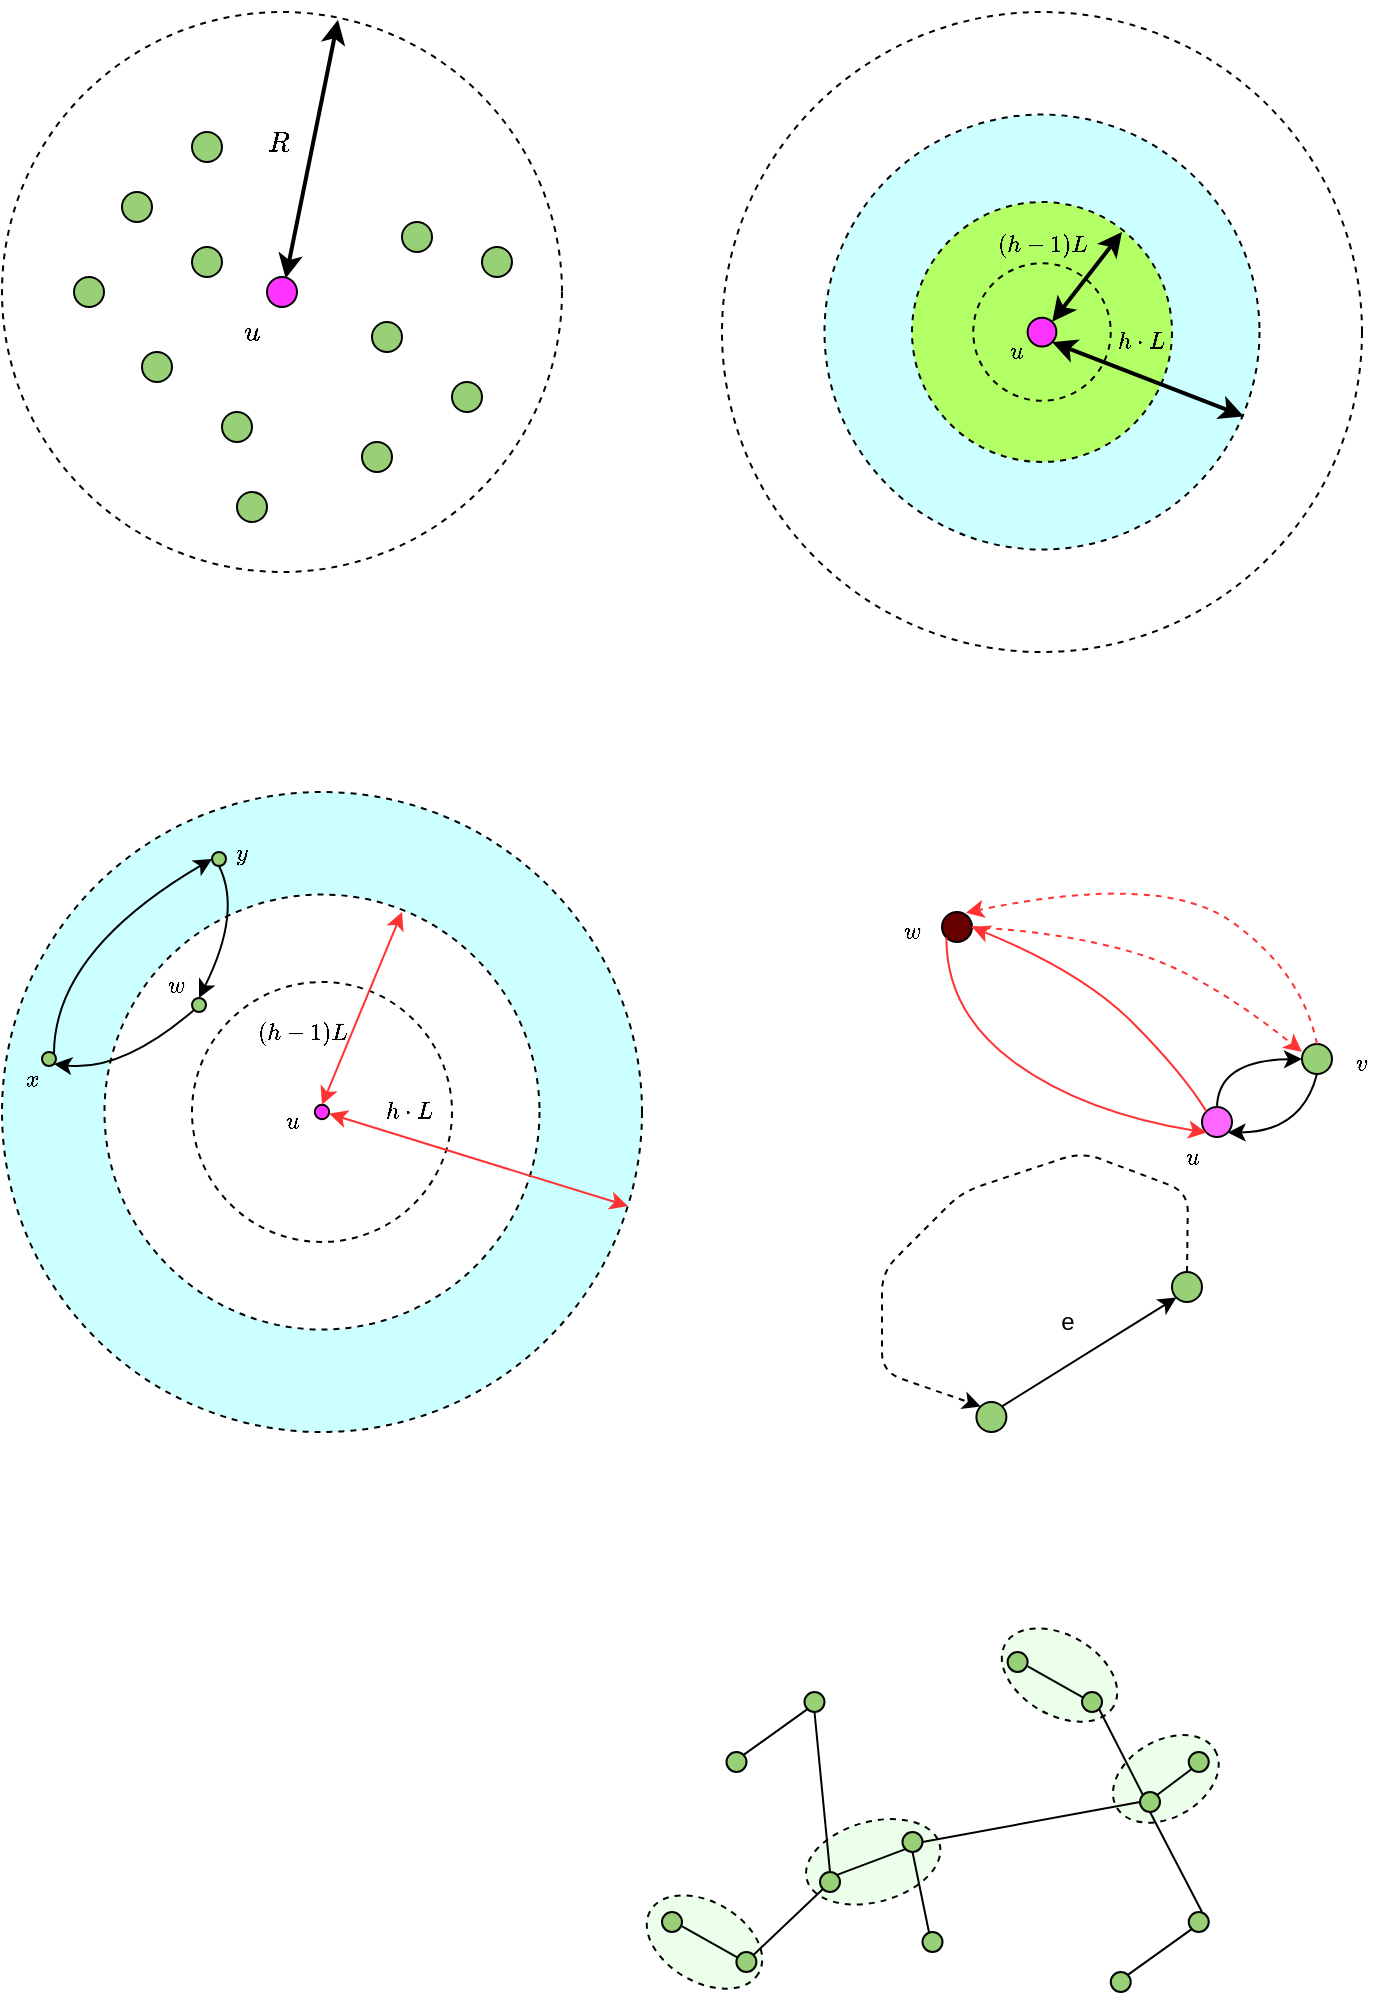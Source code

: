 <mxfile version="13.6.5" type="github" pages="2">
  <diagram id="wRmOVOMXguRolWBp4crf" name="Page-1">
    <mxGraphModel dx="913" dy="542" grid="1" gridSize="10" guides="1" tooltips="1" connect="1" arrows="1" fold="1" page="1" pageScale="1" pageWidth="827" pageHeight="1169" math="1" shadow="0">
      <root>
        <mxCell id="0" />
        <mxCell id="1" parent="0" />
        <mxCell id="Y-P1rO4tC0FBOKuCdWMw-130" value="" style="ellipse;whiteSpace=wrap;html=1;strokeColor=#000000;fontSize=12;dashed=1;rotation=30;fillColor=#EBFFEB;" vertex="1" parent="1">
          <mxGeometry x="340" y="955" width="62.5" height="40" as="geometry" />
        </mxCell>
        <mxCell id="Y-P1rO4tC0FBOKuCdWMw-129" value="" style="ellipse;whiteSpace=wrap;html=1;strokeColor=#000000;fontSize=12;dashed=1;rotation=30;fillColor=#EBFFEB;" vertex="1" parent="1">
          <mxGeometry x="517.51" y="821.51" width="62.5" height="40" as="geometry" />
        </mxCell>
        <mxCell id="Y-P1rO4tC0FBOKuCdWMw-127" value="" style="ellipse;whiteSpace=wrap;html=1;strokeColor=#000000;fontSize=12;dashed=1;rotation=-30;fillColor=#EBFFEB;" vertex="1" parent="1">
          <mxGeometry x="573.48" y="874.21" width="56.88" height="38.46" as="geometry" />
        </mxCell>
        <mxCell id="Y-P1rO4tC0FBOKuCdWMw-126" value="" style="ellipse;whiteSpace=wrap;html=1;strokeColor=#000000;fontSize=12;dashed=1;rotation=-15;fillColor=#EBFFEB;" vertex="1" parent="1">
          <mxGeometry x="421.25" y="914.8" width="68.71" height="40.2" as="geometry" />
        </mxCell>
        <mxCell id="Y-P1rO4tC0FBOKuCdWMw-55" value="" style="ellipse;whiteSpace=wrap;html=1;aspect=fixed;dashed=1;movable=1;resizable=1;rotatable=1;deletable=1;editable=1;connectable=1;fillColor=#CCFFFF;" vertex="1" parent="1">
          <mxGeometry x="20" y="400" width="320" height="320" as="geometry" />
        </mxCell>
        <mxCell id="Y-P1rO4tC0FBOKuCdWMw-1" value="" style="ellipse;whiteSpace=wrap;html=1;aspect=fixed;dashed=1;movable=0;resizable=0;rotatable=0;deletable=0;editable=0;connectable=0;fillColor=none;" vertex="1" parent="1">
          <mxGeometry x="20" y="10" width="280" height="280" as="geometry" />
        </mxCell>
        <mxCell id="Y-P1rO4tC0FBOKuCdWMw-2" value="" style="ellipse;whiteSpace=wrap;html=1;aspect=fixed;fillColor=#FF33FF;movable=0;resizable=0;rotatable=0;deletable=0;editable=0;connectable=0;" vertex="1" parent="1">
          <mxGeometry x="152.5" y="142.5" width="15" height="15" as="geometry" />
        </mxCell>
        <mxCell id="Y-P1rO4tC0FBOKuCdWMw-5" value="" style="ellipse;whiteSpace=wrap;html=1;aspect=fixed;fillColor=#97D077;movable=0;resizable=0;rotatable=0;deletable=0;editable=0;connectable=0;" vertex="1" parent="1">
          <mxGeometry x="115" y="70" width="15" height="15" as="geometry" />
        </mxCell>
        <mxCell id="Y-P1rO4tC0FBOKuCdWMw-6" value="" style="ellipse;whiteSpace=wrap;html=1;aspect=fixed;fillColor=#97D077;movable=0;resizable=0;rotatable=0;deletable=0;editable=0;connectable=0;" vertex="1" parent="1">
          <mxGeometry x="80" y="100" width="15" height="15" as="geometry" />
        </mxCell>
        <mxCell id="Y-P1rO4tC0FBOKuCdWMw-7" value="" style="ellipse;whiteSpace=wrap;html=1;aspect=fixed;fillColor=#97D077;movable=0;resizable=0;rotatable=0;deletable=0;editable=0;connectable=0;" vertex="1" parent="1">
          <mxGeometry x="56" y="142.5" width="15" height="15" as="geometry" />
        </mxCell>
        <mxCell id="Y-P1rO4tC0FBOKuCdWMw-8" value="" style="ellipse;whiteSpace=wrap;html=1;aspect=fixed;fillColor=#97D077;movable=0;resizable=0;rotatable=0;deletable=0;editable=0;connectable=0;" vertex="1" parent="1">
          <mxGeometry x="115" y="127.5" width="15" height="15" as="geometry" />
        </mxCell>
        <mxCell id="Y-P1rO4tC0FBOKuCdWMw-9" value="" style="ellipse;whiteSpace=wrap;html=1;aspect=fixed;fillColor=#97D077;movable=0;resizable=0;rotatable=0;deletable=0;editable=0;connectable=0;" vertex="1" parent="1">
          <mxGeometry x="90" y="180" width="15" height="15" as="geometry" />
        </mxCell>
        <mxCell id="Y-P1rO4tC0FBOKuCdWMw-10" value="" style="ellipse;whiteSpace=wrap;html=1;aspect=fixed;fillColor=#97D077;movable=0;resizable=0;rotatable=0;deletable=0;editable=0;connectable=0;" vertex="1" parent="1">
          <mxGeometry x="130" y="210" width="15" height="15" as="geometry" />
        </mxCell>
        <mxCell id="Y-P1rO4tC0FBOKuCdWMw-11" value="" style="ellipse;whiteSpace=wrap;html=1;aspect=fixed;fillColor=#97D077;movable=0;resizable=0;rotatable=0;deletable=0;editable=0;connectable=0;" vertex="1" parent="1">
          <mxGeometry x="137.5" y="250" width="15" height="15" as="geometry" />
        </mxCell>
        <mxCell id="Y-P1rO4tC0FBOKuCdWMw-12" value="" style="ellipse;whiteSpace=wrap;html=1;aspect=fixed;fillColor=#97D077;movable=0;resizable=0;rotatable=0;deletable=0;editable=0;connectable=0;" vertex="1" parent="1">
          <mxGeometry x="205" y="165" width="15" height="15" as="geometry" />
        </mxCell>
        <mxCell id="Y-P1rO4tC0FBOKuCdWMw-13" value="" style="ellipse;whiteSpace=wrap;html=1;aspect=fixed;fillColor=#97D077;movable=0;resizable=0;rotatable=0;deletable=0;editable=0;connectable=0;" vertex="1" parent="1">
          <mxGeometry x="200" y="225" width="15" height="15" as="geometry" />
        </mxCell>
        <mxCell id="Y-P1rO4tC0FBOKuCdWMw-14" value="" style="ellipse;whiteSpace=wrap;html=1;aspect=fixed;fillColor=#97D077;movable=0;resizable=0;rotatable=0;deletable=0;editable=0;connectable=0;" vertex="1" parent="1">
          <mxGeometry x="220" y="115" width="15" height="15" as="geometry" />
        </mxCell>
        <mxCell id="Y-P1rO4tC0FBOKuCdWMw-15" value="" style="ellipse;whiteSpace=wrap;html=1;aspect=fixed;fillColor=#97D077;movable=0;resizable=0;rotatable=0;deletable=0;editable=0;connectable=0;" vertex="1" parent="1">
          <mxGeometry x="260" y="127.5" width="15" height="15" as="geometry" />
        </mxCell>
        <mxCell id="Y-P1rO4tC0FBOKuCdWMw-16" value="" style="ellipse;whiteSpace=wrap;html=1;aspect=fixed;fillColor=#97D077;movable=0;resizable=0;rotatable=0;deletable=0;editable=0;connectable=0;" vertex="1" parent="1">
          <mxGeometry x="245" y="195" width="15" height="15" as="geometry" />
        </mxCell>
        <mxCell id="Y-P1rO4tC0FBOKuCdWMw-19" value="" style="endArrow=classic;startArrow=classic;html=1;exitX=0.622;exitY=0.048;exitDx=0;exitDy=0;entryX=0.6;entryY=0.014;entryDx=0;entryDy=0;entryPerimeter=0;strokeWidth=2;exitPerimeter=0;movable=0;resizable=0;rotatable=0;deletable=0;editable=0;connectable=0;" edge="1" parent="1" source="Y-P1rO4tC0FBOKuCdWMw-2" target="Y-P1rO4tC0FBOKuCdWMw-1">
          <mxGeometry width="50" height="50" relative="1" as="geometry">
            <mxPoint x="165" y="120" as="sourcePoint" />
            <mxPoint x="215" y="70" as="targetPoint" />
          </mxGeometry>
        </mxCell>
        <mxCell id="Y-P1rO4tC0FBOKuCdWMw-20" value="\(u\)" style="text;html=1;strokeColor=none;fillColor=none;align=center;verticalAlign=middle;whiteSpace=wrap;rounded=0;movable=0;resizable=0;rotatable=0;deletable=0;editable=0;connectable=0;" vertex="1" parent="1">
          <mxGeometry x="125" y="160" width="40" height="20" as="geometry" />
        </mxCell>
        <mxCell id="Y-P1rO4tC0FBOKuCdWMw-25" value="\(R\)" style="text;html=1;strokeColor=none;fillColor=none;align=center;verticalAlign=middle;whiteSpace=wrap;rounded=0;movable=0;resizable=0;rotatable=0;deletable=0;editable=0;connectable=0;" vertex="1" parent="1">
          <mxGeometry x="137.5" y="65" width="40" height="20" as="geometry" />
        </mxCell>
        <mxCell id="Y-P1rO4tC0FBOKuCdWMw-26" value="" style="ellipse;whiteSpace=wrap;html=1;aspect=fixed;fillColor=none;dashed=1;movable=0;resizable=0;rotatable=0;deletable=0;editable=0;connectable=0;" vertex="1" parent="1">
          <mxGeometry x="380" y="10" width="320" height="320" as="geometry" />
        </mxCell>
        <mxCell id="Y-P1rO4tC0FBOKuCdWMw-27" value="" style="ellipse;whiteSpace=wrap;html=1;aspect=fixed;dashed=1;fillColor=#CCFFFF;movable=0;resizable=0;rotatable=0;deletable=0;editable=0;connectable=0;" vertex="1" parent="1">
          <mxGeometry x="431.25" y="61.25" width="217.5" height="217.5" as="geometry" />
        </mxCell>
        <mxCell id="Y-P1rO4tC0FBOKuCdWMw-28" value="" style="ellipse;whiteSpace=wrap;html=1;aspect=fixed;dashed=1;fillColor=#B3FF66;movable=0;resizable=0;rotatable=0;deletable=0;editable=0;connectable=0;" vertex="1" parent="1">
          <mxGeometry x="475" y="105" width="130" height="130" as="geometry" />
        </mxCell>
        <mxCell id="Y-P1rO4tC0FBOKuCdWMw-29" value="" style="ellipse;whiteSpace=wrap;html=1;aspect=fixed;fillColor=none;dashed=1;movable=0;resizable=0;rotatable=0;deletable=0;editable=0;connectable=0;" vertex="1" parent="1">
          <mxGeometry x="505.63" y="135.63" width="68.75" height="68.75" as="geometry" />
        </mxCell>
        <mxCell id="Y-P1rO4tC0FBOKuCdWMw-30" value="" style="ellipse;whiteSpace=wrap;html=1;aspect=fixed;fillColor=#FF33FF;movable=0;resizable=0;rotatable=0;deletable=0;editable=0;connectable=0;" vertex="1" parent="1">
          <mxGeometry x="532.81" y="162.82" width="14.38" height="14.38" as="geometry" />
        </mxCell>
        <mxCell id="Y-P1rO4tC0FBOKuCdWMw-31" value="\(h\cdot L\)" style="text;html=1;strokeColor=none;fillColor=none;align=center;verticalAlign=middle;whiteSpace=wrap;rounded=0;fontSize=10;movable=0;resizable=0;rotatable=0;deletable=0;editable=0;connectable=0;" vertex="1" parent="1">
          <mxGeometry x="574.38" y="170" width="30.62" height="10" as="geometry" />
        </mxCell>
        <mxCell id="Y-P1rO4tC0FBOKuCdWMw-32" value="" style="endArrow=classic;startArrow=classic;html=1;strokeWidth=2;entryX=1;entryY=1;entryDx=0;entryDy=0;exitX=0.964;exitY=0.694;exitDx=0;exitDy=0;exitPerimeter=0;movable=0;resizable=0;rotatable=0;deletable=0;editable=0;connectable=0;" edge="1" parent="1" source="Y-P1rO4tC0FBOKuCdWMw-27" target="Y-P1rO4tC0FBOKuCdWMw-30">
          <mxGeometry width="50" height="50" relative="1" as="geometry">
            <mxPoint x="530" y="280" as="sourcePoint" />
            <mxPoint x="580" y="230" as="targetPoint" />
          </mxGeometry>
        </mxCell>
        <mxCell id="Y-P1rO4tC0FBOKuCdWMw-34" value="\((h-1)L\)" style="text;html=1;strokeColor=none;fillColor=none;align=center;verticalAlign=middle;whiteSpace=wrap;rounded=0;fontSize=10;movable=0;resizable=0;rotatable=0;deletable=0;editable=0;connectable=0;" vertex="1" parent="1">
          <mxGeometry x="520.01" y="115.63" width="40" height="20" as="geometry" />
        </mxCell>
        <mxCell id="Y-P1rO4tC0FBOKuCdWMw-35" value="" style="endArrow=classic;startArrow=classic;html=1;strokeWidth=2;fontSize=10;exitX=1;exitY=0;exitDx=0;exitDy=0;movable=0;resizable=0;rotatable=0;deletable=0;editable=0;connectable=0;" edge="1" parent="1" source="Y-P1rO4tC0FBOKuCdWMw-30">
          <mxGeometry width="50" height="50" relative="1" as="geometry">
            <mxPoint x="547.19" y="165" as="sourcePoint" />
            <mxPoint x="580" y="120" as="targetPoint" />
          </mxGeometry>
        </mxCell>
        <mxCell id="Y-P1rO4tC0FBOKuCdWMw-36" value="\(u\)" style="text;html=1;strokeColor=none;fillColor=none;align=center;verticalAlign=middle;whiteSpace=wrap;rounded=0;fontSize=10;movable=0;resizable=0;rotatable=0;deletable=0;editable=0;connectable=0;" vertex="1" parent="1">
          <mxGeometry x="507.19" y="170" width="40" height="20" as="geometry" />
        </mxCell>
        <mxCell id="Y-P1rO4tC0FBOKuCdWMw-56" value="" style="ellipse;whiteSpace=wrap;html=1;aspect=fixed;dashed=1;movable=1;resizable=1;rotatable=1;deletable=1;editable=1;connectable=1;" vertex="1" parent="1">
          <mxGeometry x="71.25" y="451.25" width="217.5" height="217.5" as="geometry" />
        </mxCell>
        <mxCell id="Y-P1rO4tC0FBOKuCdWMw-57" value="" style="ellipse;whiteSpace=wrap;html=1;aspect=fixed;dashed=1;movable=1;resizable=1;rotatable=1;deletable=1;editable=1;connectable=1;fillColor=none;" vertex="1" parent="1">
          <mxGeometry x="115" y="495" width="130" height="130" as="geometry" />
        </mxCell>
        <mxCell id="Y-P1rO4tC0FBOKuCdWMw-59" value="" style="ellipse;whiteSpace=wrap;html=1;aspect=fixed;fillColor=#FF33FF;movable=1;resizable=1;rotatable=1;deletable=1;editable=1;connectable=1;" vertex="1" parent="1">
          <mxGeometry x="176.4" y="556.4" width="7.2" height="7.2" as="geometry" />
        </mxCell>
        <mxCell id="Y-P1rO4tC0FBOKuCdWMw-60" value="\(h\cdot L\)" style="text;html=1;strokeColor=none;fillColor=none;align=center;verticalAlign=middle;whiteSpace=wrap;rounded=0;fontSize=10;movable=1;resizable=1;rotatable=1;deletable=1;editable=1;connectable=1;" vertex="1" parent="1">
          <mxGeometry x="208" y="555" width="30.62" height="10" as="geometry" />
        </mxCell>
        <mxCell id="Y-P1rO4tC0FBOKuCdWMw-61" value="\((h-1)L\)" style="text;html=1;strokeColor=none;fillColor=none;align=center;verticalAlign=middle;whiteSpace=wrap;rounded=0;fontSize=10;movable=1;resizable=1;rotatable=1;deletable=1;editable=1;connectable=1;" vertex="1" parent="1">
          <mxGeometry x="150" y="510" width="40" height="20" as="geometry" />
        </mxCell>
        <mxCell id="Y-P1rO4tC0FBOKuCdWMw-62" value="\(u\)" style="text;html=1;strokeColor=none;fillColor=none;align=center;verticalAlign=middle;whiteSpace=wrap;rounded=0;fontSize=10;movable=1;resizable=1;rotatable=1;deletable=1;editable=1;connectable=1;" vertex="1" parent="1">
          <mxGeometry x="153.59" y="555" width="22.81" height="20" as="geometry" />
        </mxCell>
        <mxCell id="Y-P1rO4tC0FBOKuCdWMw-64" value="" style="endArrow=classic;startArrow=classic;html=1;strokeWidth=1;fontSize=10;exitX=1.003;exitY=0.618;exitDx=0;exitDy=0;entryX=0.978;entryY=0.647;entryDx=0;entryDy=0;entryPerimeter=0;exitPerimeter=0;strokeColor=#FF3333;" edge="1" parent="1" source="Y-P1rO4tC0FBOKuCdWMw-59" target="Y-P1rO4tC0FBOKuCdWMw-55">
          <mxGeometry width="50" height="50" relative="1" as="geometry">
            <mxPoint x="200" y="640" as="sourcePoint" />
            <mxPoint x="250" y="590" as="targetPoint" />
          </mxGeometry>
        </mxCell>
        <mxCell id="Y-P1rO4tC0FBOKuCdWMw-65" value="" style="endArrow=classic;startArrow=classic;html=1;strokeWidth=1;fontSize=10;exitX=0.5;exitY=0;exitDx=0;exitDy=0;entryX=0.684;entryY=0.04;entryDx=0;entryDy=0;entryPerimeter=0;strokeColor=#FF3333;" edge="1" parent="1" source="Y-P1rO4tC0FBOKuCdWMw-59" target="Y-P1rO4tC0FBOKuCdWMw-56">
          <mxGeometry width="50" height="50" relative="1" as="geometry">
            <mxPoint x="193.622" y="570.85" as="sourcePoint" />
            <mxPoint x="342.96" y="617.04" as="targetPoint" />
          </mxGeometry>
        </mxCell>
        <mxCell id="Y-P1rO4tC0FBOKuCdWMw-66" value="" style="ellipse;whiteSpace=wrap;html=1;aspect=fixed;strokeColor=#000000;fontSize=10;fillColor=#97D077;" vertex="1" parent="1">
          <mxGeometry x="115" y="503" width="7" height="7" as="geometry" />
        </mxCell>
        <mxCell id="Y-P1rO4tC0FBOKuCdWMw-67" value="" style="ellipse;whiteSpace=wrap;html=1;aspect=fixed;strokeColor=#000000;fontSize=10;fillColor=#97D077;" vertex="1" parent="1">
          <mxGeometry x="125" y="430" width="7" height="7" as="geometry" />
        </mxCell>
        <mxCell id="Y-P1rO4tC0FBOKuCdWMw-68" value="" style="ellipse;whiteSpace=wrap;html=1;aspect=fixed;strokeColor=#000000;fontSize=10;fillColor=#97D077;" vertex="1" parent="1">
          <mxGeometry x="40" y="530" width="7" height="7" as="geometry" />
        </mxCell>
        <mxCell id="Y-P1rO4tC0FBOKuCdWMw-69" value="" style="curved=1;endArrow=classic;html=1;strokeWidth=1;fontSize=10;entryX=0.5;entryY=0;entryDx=0;entryDy=0;exitX=0.5;exitY=1;exitDx=0;exitDy=0;" edge="1" parent="1" source="Y-P1rO4tC0FBOKuCdWMw-67" target="Y-P1rO4tC0FBOKuCdWMw-66">
          <mxGeometry width="50" height="50" relative="1" as="geometry">
            <mxPoint x="50" y="410" as="sourcePoint" />
            <mxPoint x="100" y="360" as="targetPoint" />
            <Array as="points">
              <mxPoint x="140" y="460" />
            </Array>
          </mxGeometry>
        </mxCell>
        <mxCell id="Y-P1rO4tC0FBOKuCdWMw-70" value="" style="curved=1;endArrow=classic;html=1;strokeWidth=1;fontSize=10;entryX=1;entryY=1;entryDx=0;entryDy=0;exitX=0;exitY=1;exitDx=0;exitDy=0;" edge="1" parent="1" source="Y-P1rO4tC0FBOKuCdWMw-66" target="Y-P1rO4tC0FBOKuCdWMw-68">
          <mxGeometry width="50" height="50" relative="1" as="geometry">
            <mxPoint x="69" y="487" as="sourcePoint" />
            <mxPoint x="58.5" y="553" as="targetPoint" />
            <Array as="points">
              <mxPoint x="80" y="540" />
            </Array>
          </mxGeometry>
        </mxCell>
        <mxCell id="Y-P1rO4tC0FBOKuCdWMw-72" value="" style="curved=1;endArrow=classic;html=1;strokeWidth=1;fontSize=10;entryX=0;entryY=0.5;entryDx=0;entryDy=0;exitX=1;exitY=0;exitDx=0;exitDy=0;" edge="1" parent="1" source="Y-P1rO4tC0FBOKuCdWMw-68" target="Y-P1rO4tC0FBOKuCdWMw-67">
          <mxGeometry width="50" height="50" relative="1" as="geometry">
            <mxPoint x="126.025" y="518.975" as="sourcePoint" />
            <mxPoint x="55.975" y="545.975" as="targetPoint" />
            <Array as="points">
              <mxPoint x="46" y="480" />
            </Array>
          </mxGeometry>
        </mxCell>
        <mxCell id="Y-P1rO4tC0FBOKuCdWMw-73" value="\(w\)" style="text;html=1;strokeColor=none;fillColor=none;align=center;verticalAlign=middle;whiteSpace=wrap;rounded=0;fontSize=10;" vertex="1" parent="1">
          <mxGeometry x="92" y="490" width="30" height="13" as="geometry" />
        </mxCell>
        <mxCell id="Y-P1rO4tC0FBOKuCdWMw-74" value="\(y\)" style="text;html=1;strokeColor=none;fillColor=none;align=center;verticalAlign=middle;whiteSpace=wrap;rounded=0;fontSize=10;" vertex="1" parent="1">
          <mxGeometry x="125" y="424" width="30" height="13" as="geometry" />
        </mxCell>
        <mxCell id="Y-P1rO4tC0FBOKuCdWMw-75" value="\(x\)" style="text;html=1;strokeColor=none;fillColor=none;align=center;verticalAlign=middle;whiteSpace=wrap;rounded=0;fontSize=10;" vertex="1" parent="1">
          <mxGeometry x="20" y="537" width="30" height="13" as="geometry" />
        </mxCell>
        <mxCell id="Y-P1rO4tC0FBOKuCdWMw-76" value="" style="ellipse;whiteSpace=wrap;html=1;aspect=fixed;strokeColor=#000000;fillColor=#97D077;fontSize=10;" vertex="1" parent="1">
          <mxGeometry x="670" y="526" width="15" height="15" as="geometry" />
        </mxCell>
        <mxCell id="Y-P1rO4tC0FBOKuCdWMw-77" value="" style="ellipse;whiteSpace=wrap;html=1;aspect=fixed;strokeColor=#000000;fontSize=10;fillColor=#FF66FF;" vertex="1" parent="1">
          <mxGeometry x="620" y="557.5" width="15" height="15" as="geometry" />
        </mxCell>
        <mxCell id="Y-P1rO4tC0FBOKuCdWMw-78" value="" style="ellipse;whiteSpace=wrap;html=1;aspect=fixed;strokeColor=#000000;fontSize=10;fillColor=#660000;" vertex="1" parent="1">
          <mxGeometry x="490" y="460" width="15" height="15" as="geometry" />
        </mxCell>
        <mxCell id="Y-P1rO4tC0FBOKuCdWMw-80" value="" style="curved=1;endArrow=classic;html=1;strokeColor=#000000;strokeWidth=1;fontSize=10;entryX=0;entryY=0.5;entryDx=0;entryDy=0;exitX=0.5;exitY=0;exitDx=0;exitDy=0;" edge="1" parent="1" source="Y-P1rO4tC0FBOKuCdWMw-77" target="Y-P1rO4tC0FBOKuCdWMw-76">
          <mxGeometry width="50" height="50" relative="1" as="geometry">
            <mxPoint x="610" y="550" as="sourcePoint" />
            <mxPoint x="660" y="500" as="targetPoint" />
            <Array as="points">
              <mxPoint x="628" y="534" />
            </Array>
          </mxGeometry>
        </mxCell>
        <mxCell id="Y-P1rO4tC0FBOKuCdWMw-81" value="" style="curved=1;endArrow=classic;html=1;strokeColor=#000000;strokeWidth=1;fontSize=10;exitX=0.5;exitY=1;exitDx=0;exitDy=0;entryX=1;entryY=1;entryDx=0;entryDy=0;" edge="1" parent="1" source="Y-P1rO4tC0FBOKuCdWMw-76" target="Y-P1rO4tC0FBOKuCdWMw-77">
          <mxGeometry width="50" height="50" relative="1" as="geometry">
            <mxPoint x="680" y="560" as="sourcePoint" />
            <mxPoint x="580" y="600" as="targetPoint" />
            <Array as="points">
              <mxPoint x="670" y="570" />
            </Array>
          </mxGeometry>
        </mxCell>
        <mxCell id="Y-P1rO4tC0FBOKuCdWMw-82" value="" style="curved=1;endArrow=classic;html=1;strokeWidth=1;fontSize=10;exitX=0;exitY=0;exitDx=0;exitDy=0;entryX=1;entryY=0.5;entryDx=0;entryDy=0;strokeColor=#FF3333;" edge="1" parent="1" source="Y-P1rO4tC0FBOKuCdWMw-77" target="Y-P1rO4tC0FBOKuCdWMw-78">
          <mxGeometry width="50" height="50" relative="1" as="geometry">
            <mxPoint x="580" y="530" as="sourcePoint" />
            <mxPoint x="630" y="480" as="targetPoint" />
            <Array as="points">
              <mxPoint x="610" y="540" />
              <mxPoint x="560" y="490" />
            </Array>
          </mxGeometry>
        </mxCell>
        <mxCell id="Y-P1rO4tC0FBOKuCdWMw-83" value="" style="curved=1;endArrow=classic;html=1;strokeWidth=1;fontSize=10;exitX=0;exitY=1;exitDx=0;exitDy=0;entryX=0;entryY=1;entryDx=0;entryDy=0;strokeColor=#FF3333;" edge="1" parent="1" source="Y-P1rO4tC0FBOKuCdWMw-78" target="Y-P1rO4tC0FBOKuCdWMw-77">
          <mxGeometry width="50" height="50" relative="1" as="geometry">
            <mxPoint x="490" y="570" as="sourcePoint" />
            <mxPoint x="540" y="520" as="targetPoint" />
            <Array as="points">
              <mxPoint x="492" y="510" />
              <mxPoint x="560" y="560" />
            </Array>
          </mxGeometry>
        </mxCell>
        <mxCell id="Y-P1rO4tC0FBOKuCdWMw-84" value="" style="curved=1;endArrow=classic;html=1;strokeWidth=1;fontSize=10;exitX=1;exitY=0.5;exitDx=0;exitDy=0;entryX=0;entryY=0.267;entryDx=0;entryDy=0;strokeColor=#FF3333;entryPerimeter=0;dashed=1;" edge="1" parent="1" source="Y-P1rO4tC0FBOKuCdWMw-78" target="Y-P1rO4tC0FBOKuCdWMw-76">
          <mxGeometry width="50" height="50" relative="1" as="geometry">
            <mxPoint x="502.197" y="482.803" as="sourcePoint" />
            <mxPoint x="632.197" y="580.303" as="targetPoint" />
            <Array as="points">
              <mxPoint x="550" y="470" />
              <mxPoint x="620" y="490" />
            </Array>
          </mxGeometry>
        </mxCell>
        <mxCell id="Y-P1rO4tC0FBOKuCdWMw-85" value="" style="curved=1;endArrow=classic;html=1;strokeWidth=1;fontSize=10;exitX=0.5;exitY=0;exitDx=0;exitDy=0;entryX=0.8;entryY=0.022;entryDx=0;entryDy=0;strokeColor=#FF3333;entryPerimeter=0;dashed=1;" edge="1" parent="1" source="Y-P1rO4tC0FBOKuCdWMw-76" target="Y-P1rO4tC0FBOKuCdWMw-78">
          <mxGeometry width="50" height="50" relative="1" as="geometry">
            <mxPoint x="632.197" y="569.697" as="sourcePoint" />
            <mxPoint x="515" y="477.5" as="targetPoint" />
            <Array as="points">
              <mxPoint x="670" y="490" />
              <mxPoint x="600" y="440" />
            </Array>
          </mxGeometry>
        </mxCell>
        <mxCell id="Y-P1rO4tC0FBOKuCdWMw-86" value="\(w\)" style="text;html=1;strokeColor=none;fillColor=none;align=center;verticalAlign=middle;whiteSpace=wrap;rounded=0;fontSize=10;" vertex="1" parent="1">
          <mxGeometry x="460" y="460" width="30" height="20" as="geometry" />
        </mxCell>
        <mxCell id="Y-P1rO4tC0FBOKuCdWMw-87" value="\(v\)" style="text;html=1;strokeColor=none;fillColor=none;align=center;verticalAlign=middle;whiteSpace=wrap;rounded=0;fontSize=10;" vertex="1" parent="1">
          <mxGeometry x="685" y="526" width="30" height="20" as="geometry" />
        </mxCell>
        <mxCell id="Y-P1rO4tC0FBOKuCdWMw-88" value="\(u\)" style="text;html=1;strokeColor=none;fillColor=none;align=center;verticalAlign=middle;whiteSpace=wrap;rounded=0;fontSize=10;" vertex="1" parent="1">
          <mxGeometry x="600" y="572.5" width="30" height="20" as="geometry" />
        </mxCell>
        <mxCell id="Y-P1rO4tC0FBOKuCdWMw-89" value="" style="ellipse;whiteSpace=wrap;html=1;aspect=fixed;strokeColor=#000000;fillColor=#97D077;fontSize=10;" vertex="1" parent="1">
          <mxGeometry x="507.19" y="705" width="15" height="15" as="geometry" />
        </mxCell>
        <mxCell id="Y-P1rO4tC0FBOKuCdWMw-90" value="" style="ellipse;whiteSpace=wrap;html=1;aspect=fixed;strokeColor=#000000;fillColor=#97D077;fontSize=10;" vertex="1" parent="1">
          <mxGeometry x="605.0" y="640" width="15" height="15" as="geometry" />
        </mxCell>
        <mxCell id="Y-P1rO4tC0FBOKuCdWMw-91" value="" style="endArrow=classic;html=1;strokeWidth=1;fontSize=10;exitX=1;exitY=0;exitDx=0;exitDy=0;entryX=0;entryY=1;entryDx=0;entryDy=0;" edge="1" parent="1" source="Y-P1rO4tC0FBOKuCdWMw-89" target="Y-P1rO4tC0FBOKuCdWMw-90">
          <mxGeometry width="50" height="50" relative="1" as="geometry">
            <mxPoint x="360" y="490" as="sourcePoint" />
            <mxPoint x="410" y="440" as="targetPoint" />
          </mxGeometry>
        </mxCell>
        <mxCell id="Y-P1rO4tC0FBOKuCdWMw-92" value="" style="endArrow=classic;html=1;strokeColor=#000000;strokeWidth=1;fontSize=10;exitX=0.5;exitY=0;exitDx=0;exitDy=0;entryX=0;entryY=0;entryDx=0;entryDy=0;dashed=1;" edge="1" parent="1" source="Y-P1rO4tC0FBOKuCdWMw-90" target="Y-P1rO4tC0FBOKuCdWMw-89">
          <mxGeometry width="50" height="50" relative="1" as="geometry">
            <mxPoint x="590" y="610" as="sourcePoint" />
            <mxPoint x="460" y="690" as="targetPoint" />
            <Array as="points">
              <mxPoint x="613" y="600" />
              <mxPoint x="560" y="580" />
              <mxPoint x="500" y="600" />
              <mxPoint x="460" y="640" />
              <mxPoint x="460" y="690" />
            </Array>
          </mxGeometry>
        </mxCell>
        <mxCell id="Y-P1rO4tC0FBOKuCdWMw-93" value="e" style="text;html=1;strokeColor=none;fillColor=none;align=center;verticalAlign=middle;whiteSpace=wrap;rounded=0;fontSize=12;" vertex="1" parent="1">
          <mxGeometry x="532.81" y="655" width="40" height="20" as="geometry" />
        </mxCell>
        <mxCell id="Y-P1rO4tC0FBOKuCdWMw-94" value="" style="ellipse;whiteSpace=wrap;html=1;aspect=fixed;strokeColor=#000000;fillColor=#97D077;fontSize=10;" vertex="1" parent="1">
          <mxGeometry x="429" y="940" width="10" height="10" as="geometry" />
        </mxCell>
        <mxCell id="Y-P1rO4tC0FBOKuCdWMw-95" value="" style="ellipse;whiteSpace=wrap;html=1;aspect=fixed;strokeColor=#000000;fillColor=#97D077;fontSize=10;" vertex="1" parent="1">
          <mxGeometry x="470.25" y="920" width="10" height="10" as="geometry" />
        </mxCell>
        <mxCell id="Y-P1rO4tC0FBOKuCdWMw-96" value="" style="endArrow=none;html=1;strokeWidth=1;fontSize=10;exitX=1;exitY=0;exitDx=0;exitDy=0;entryX=0;entryY=1;entryDx=0;entryDy=0;rounded=1;endFill=0;" edge="1" source="Y-P1rO4tC0FBOKuCdWMw-94" target="Y-P1rO4tC0FBOKuCdWMw-95" parent="1">
          <mxGeometry width="50" height="50" relative="1" as="geometry">
            <mxPoint x="308.06" y="770" as="sourcePoint" />
            <mxPoint x="358.06" y="720" as="targetPoint" />
          </mxGeometry>
        </mxCell>
        <mxCell id="Y-P1rO4tC0FBOKuCdWMw-102" value="" style="ellipse;whiteSpace=wrap;html=1;aspect=fixed;strokeColor=#000000;fillColor=#97D077;fontSize=10;" vertex="1" parent="1">
          <mxGeometry x="574.38" y="990" width="10" height="10" as="geometry" />
        </mxCell>
        <mxCell id="Y-P1rO4tC0FBOKuCdWMw-103" value="" style="ellipse;whiteSpace=wrap;html=1;aspect=fixed;strokeColor=#000000;fillColor=#97D077;fontSize=10;" vertex="1" parent="1">
          <mxGeometry x="613.38" y="960" width="10" height="10" as="geometry" />
        </mxCell>
        <mxCell id="Y-P1rO4tC0FBOKuCdWMw-104" value="" style="endArrow=none;html=1;strokeWidth=1;fontSize=10;exitX=1;exitY=0;exitDx=0;exitDy=0;entryX=0;entryY=1;entryDx=0;entryDy=0;rounded=1;endFill=0;" edge="1" source="Y-P1rO4tC0FBOKuCdWMw-102" target="Y-P1rO4tC0FBOKuCdWMw-103" parent="1">
          <mxGeometry width="50" height="50" relative="1" as="geometry">
            <mxPoint x="451.19" y="810" as="sourcePoint" />
            <mxPoint x="501.19" y="760" as="targetPoint" />
          </mxGeometry>
        </mxCell>
        <mxCell id="Y-P1rO4tC0FBOKuCdWMw-105" value="" style="ellipse;whiteSpace=wrap;html=1;aspect=fixed;strokeColor=#000000;fillColor=#97D077;fontSize=10;" vertex="1" parent="1">
          <mxGeometry x="589" y="900" width="10" height="10" as="geometry" />
        </mxCell>
        <mxCell id="Y-P1rO4tC0FBOKuCdWMw-106" value="" style="ellipse;whiteSpace=wrap;html=1;aspect=fixed;strokeColor=#000000;fillColor=#97D077;fontSize=10;" vertex="1" parent="1">
          <mxGeometry x="613.38" y="880" width="10" height="10" as="geometry" />
        </mxCell>
        <mxCell id="Y-P1rO4tC0FBOKuCdWMw-107" value="" style="endArrow=none;html=1;strokeWidth=1;fontSize=10;exitX=1;exitY=0;exitDx=0;exitDy=0;entryX=0;entryY=1;entryDx=0;entryDy=0;rounded=1;endFill=0;" edge="1" source="Y-P1rO4tC0FBOKuCdWMw-105" target="Y-P1rO4tC0FBOKuCdWMw-106" parent="1">
          <mxGeometry width="50" height="50" relative="1" as="geometry">
            <mxPoint x="465.81" y="720" as="sourcePoint" />
            <mxPoint x="515.81" y="670" as="targetPoint" />
          </mxGeometry>
        </mxCell>
        <mxCell id="Y-P1rO4tC0FBOKuCdWMw-109" value="" style="endArrow=none;html=1;strokeColor=#000000;strokeWidth=1;fontSize=12;entryX=0.5;entryY=1;entryDx=0;entryDy=0;" edge="1" parent="1" target="Y-P1rO4tC0FBOKuCdWMw-105">
          <mxGeometry width="50" height="50" relative="1" as="geometry">
            <mxPoint x="620" y="960" as="sourcePoint" />
            <mxPoint x="670" y="910" as="targetPoint" />
          </mxGeometry>
        </mxCell>
        <mxCell id="Y-P1rO4tC0FBOKuCdWMw-110" value="" style="endArrow=none;html=1;strokeColor=#000000;strokeWidth=1;fontSize=12;exitX=1;exitY=0.5;exitDx=0;exitDy=0;entryX=0;entryY=0.5;entryDx=0;entryDy=0;" edge="1" parent="1" source="Y-P1rO4tC0FBOKuCdWMw-95" target="Y-P1rO4tC0FBOKuCdWMw-105">
          <mxGeometry width="50" height="50" relative="1" as="geometry">
            <mxPoint x="490" y="950" as="sourcePoint" />
            <mxPoint x="540" y="900" as="targetPoint" />
          </mxGeometry>
        </mxCell>
        <mxCell id="Y-P1rO4tC0FBOKuCdWMw-111" value="" style="ellipse;whiteSpace=wrap;html=1;aspect=fixed;strokeColor=#000000;fillColor=#97D077;fontSize=10;" vertex="1" parent="1">
          <mxGeometry x="522.81" y="830" width="10" height="10" as="geometry" />
        </mxCell>
        <mxCell id="Y-P1rO4tC0FBOKuCdWMw-112" value="" style="ellipse;whiteSpace=wrap;html=1;aspect=fixed;strokeColor=#000000;fillColor=#97D077;fontSize=10;" vertex="1" parent="1">
          <mxGeometry x="560.01" y="850" width="10" height="10" as="geometry" />
        </mxCell>
        <mxCell id="Y-P1rO4tC0FBOKuCdWMw-113" value="" style="endArrow=none;html=1;strokeWidth=1;fontSize=10;exitX=1.009;exitY=0.714;exitDx=0;exitDy=0;rounded=1;endFill=0;exitPerimeter=0;entryX=0.066;entryY=0.286;entryDx=0;entryDy=0;entryPerimeter=0;" edge="1" source="Y-P1rO4tC0FBOKuCdWMw-111" target="Y-P1rO4tC0FBOKuCdWMw-112" parent="1">
          <mxGeometry width="50" height="50" relative="1" as="geometry">
            <mxPoint x="396.81" y="670" as="sourcePoint" />
            <mxPoint x="561" y="851" as="targetPoint" />
          </mxGeometry>
        </mxCell>
        <mxCell id="Y-P1rO4tC0FBOKuCdWMw-115" value="" style="ellipse;whiteSpace=wrap;html=1;aspect=fixed;strokeColor=#000000;fillColor=#97D077;fontSize=10;" vertex="1" parent="1">
          <mxGeometry x="350" y="960" width="10" height="10" as="geometry" />
        </mxCell>
        <mxCell id="Y-P1rO4tC0FBOKuCdWMw-116" value="" style="ellipse;whiteSpace=wrap;html=1;aspect=fixed;strokeColor=#000000;fillColor=#97D077;fontSize=10;" vertex="1" parent="1">
          <mxGeometry x="387.2" y="980" width="10" height="10" as="geometry" />
        </mxCell>
        <mxCell id="Y-P1rO4tC0FBOKuCdWMw-117" value="" style="endArrow=none;html=1;strokeWidth=1;fontSize=10;exitX=1.009;exitY=0.714;exitDx=0;exitDy=0;rounded=1;endFill=0;exitPerimeter=0;entryX=0.066;entryY=0.286;entryDx=0;entryDy=0;entryPerimeter=0;" edge="1" source="Y-P1rO4tC0FBOKuCdWMw-115" target="Y-P1rO4tC0FBOKuCdWMw-116" parent="1">
          <mxGeometry width="50" height="50" relative="1" as="geometry">
            <mxPoint x="224" y="800" as="sourcePoint" />
            <mxPoint x="388.19" y="981" as="targetPoint" />
          </mxGeometry>
        </mxCell>
        <mxCell id="Y-P1rO4tC0FBOKuCdWMw-118" value="" style="ellipse;whiteSpace=wrap;html=1;aspect=fixed;strokeColor=#000000;fillColor=#97D077;fontSize=10;" vertex="1" parent="1">
          <mxGeometry x="382.25" y="880" width="10" height="10" as="geometry" />
        </mxCell>
        <mxCell id="Y-P1rO4tC0FBOKuCdWMw-119" value="" style="ellipse;whiteSpace=wrap;html=1;aspect=fixed;strokeColor=#000000;fillColor=#97D077;fontSize=10;" vertex="1" parent="1">
          <mxGeometry x="421.25" y="850" width="10" height="10" as="geometry" />
        </mxCell>
        <mxCell id="Y-P1rO4tC0FBOKuCdWMw-120" value="" style="endArrow=none;html=1;strokeWidth=1;fontSize=10;exitX=1;exitY=0;exitDx=0;exitDy=0;entryX=0;entryY=1;entryDx=0;entryDy=0;rounded=1;endFill=0;" edge="1" source="Y-P1rO4tC0FBOKuCdWMw-118" target="Y-P1rO4tC0FBOKuCdWMw-119" parent="1">
          <mxGeometry width="50" height="50" relative="1" as="geometry">
            <mxPoint x="259.06" y="700" as="sourcePoint" />
            <mxPoint x="309.06" y="650" as="targetPoint" />
          </mxGeometry>
        </mxCell>
        <mxCell id="Y-P1rO4tC0FBOKuCdWMw-121" value="" style="endArrow=none;html=1;strokeColor=#000000;strokeWidth=1;fontSize=12;exitX=0.5;exitY=0;exitDx=0;exitDy=0;entryX=0.5;entryY=1;entryDx=0;entryDy=0;" edge="1" parent="1" source="Y-P1rO4tC0FBOKuCdWMw-94" target="Y-P1rO4tC0FBOKuCdWMw-119">
          <mxGeometry width="50" height="50" relative="1" as="geometry">
            <mxPoint x="420" y="930" as="sourcePoint" />
            <mxPoint x="470" y="880" as="targetPoint" />
          </mxGeometry>
        </mxCell>
        <mxCell id="Y-P1rO4tC0FBOKuCdWMw-122" value="" style="endArrow=none;html=1;strokeColor=#000000;strokeWidth=1;fontSize=12;entryX=0;entryY=1;entryDx=0;entryDy=0;exitX=1;exitY=0;exitDx=0;exitDy=0;" edge="1" parent="1" source="Y-P1rO4tC0FBOKuCdWMw-116" target="Y-P1rO4tC0FBOKuCdWMw-94">
          <mxGeometry width="50" height="50" relative="1" as="geometry">
            <mxPoint x="380" y="990" as="sourcePoint" />
            <mxPoint x="430" y="940" as="targetPoint" />
          </mxGeometry>
        </mxCell>
        <mxCell id="Y-P1rO4tC0FBOKuCdWMw-123" value="" style="endArrow=none;html=1;strokeColor=#000000;strokeWidth=1;fontSize=12;entryX=1;entryY=1;entryDx=0;entryDy=0;exitX=0;exitY=0;exitDx=0;exitDy=0;" edge="1" parent="1" source="Y-P1rO4tC0FBOKuCdWMw-105" target="Y-P1rO4tC0FBOKuCdWMw-112">
          <mxGeometry width="50" height="50" relative="1" as="geometry">
            <mxPoint x="570" y="900" as="sourcePoint" />
            <mxPoint x="620" y="850" as="targetPoint" />
          </mxGeometry>
        </mxCell>
        <mxCell id="Y-P1rO4tC0FBOKuCdWMw-124" value="" style="ellipse;whiteSpace=wrap;html=1;aspect=fixed;strokeColor=#000000;fillColor=#97D077;fontSize=10;" vertex="1" parent="1">
          <mxGeometry x="480.25" y="970" width="10" height="10" as="geometry" />
        </mxCell>
        <mxCell id="Y-P1rO4tC0FBOKuCdWMw-125" value="" style="endArrow=none;html=1;strokeColor=#000000;strokeWidth=1;fontSize=12;entryX=0.5;entryY=1;entryDx=0;entryDy=0;exitX=0.333;exitY=0.051;exitDx=0;exitDy=0;exitPerimeter=0;" edge="1" parent="1" source="Y-P1rO4tC0FBOKuCdWMw-124" target="Y-P1rO4tC0FBOKuCdWMw-95">
          <mxGeometry width="50" height="50" relative="1" as="geometry">
            <mxPoint x="480" y="970" as="sourcePoint" />
            <mxPoint x="530" y="920" as="targetPoint" />
          </mxGeometry>
        </mxCell>
      </root>
    </mxGraphModel>
  </diagram>
  <diagram id="u2T3pJKm6RkAH9V4wKns" name="Page-2">
    <mxGraphModel dx="913" dy="542" grid="1" gridSize="10" guides="1" tooltips="1" connect="1" arrows="1" fold="1" page="1" pageScale="1" pageWidth="827" pageHeight="1169" math="1" shadow="0">
      <root>
        <mxCell id="lOjYisR0Yd7D-3p5Byfl-0" />
        <mxCell id="lOjYisR0Yd7D-3p5Byfl-1" parent="lOjYisR0Yd7D-3p5Byfl-0" />
        <mxCell id="nmrjKMdGGlGon8yts0pi-1" value="" style="shape=table;html=1;whiteSpace=wrap;startSize=0;container=1;collapsible=0;childLayout=tableLayout;fontSize=12;" vertex="1" parent="lOjYisR0Yd7D-3p5Byfl-1">
          <mxGeometry x="500" y="30" width="290" height="170" as="geometry" />
        </mxCell>
        <mxCell id="nmrjKMdGGlGon8yts0pi-2" value="" style="shape=partialRectangle;html=1;whiteSpace=wrap;collapsible=0;dropTarget=0;pointerEvents=0;fillColor=none;top=0;left=0;bottom=0;right=0;points=[[0,0.5],[1,0.5]];portConstraint=eastwest;" vertex="1" parent="nmrjKMdGGlGon8yts0pi-1">
          <mxGeometry width="290" height="34" as="geometry" />
        </mxCell>
        <mxCell id="nmrjKMdGGlGon8yts0pi-3" value="" style="shape=partialRectangle;html=1;whiteSpace=wrap;connectable=0;fillColor=none;top=0;left=0;bottom=0;right=0;overflow=hidden;" vertex="1" parent="nmrjKMdGGlGon8yts0pi-2">
          <mxGeometry width="60" height="34" as="geometry" />
        </mxCell>
        <mxCell id="nmrjKMdGGlGon8yts0pi-4" value="degree" style="shape=partialRectangle;html=1;whiteSpace=wrap;connectable=0;fillColor=none;top=0;left=0;bottom=0;right=0;overflow=hidden;" vertex="1" parent="nmrjKMdGGlGon8yts0pi-2">
          <mxGeometry x="60" width="90" height="34" as="geometry" />
        </mxCell>
        <mxCell id="nmrjKMdGGlGon8yts0pi-5" value="pseudo-degree" style="shape=partialRectangle;html=1;whiteSpace=wrap;connectable=0;fillColor=none;top=0;left=0;bottom=0;right=0;overflow=hidden;" vertex="1" parent="nmrjKMdGGlGon8yts0pi-2">
          <mxGeometry x="150" width="140" height="34" as="geometry" />
        </mxCell>
        <mxCell id="nmrjKMdGGlGon8yts0pi-6" value="" style="shape=partialRectangle;html=1;whiteSpace=wrap;collapsible=0;dropTarget=0;pointerEvents=0;fillColor=none;top=0;left=0;bottom=0;right=0;points=[[0,0.5],[1,0.5]];portConstraint=eastwest;" vertex="1" parent="nmrjKMdGGlGon8yts0pi-1">
          <mxGeometry y="34" width="290" height="33" as="geometry" />
        </mxCell>
        <mxCell id="nmrjKMdGGlGon8yts0pi-7" value="\(r\)" style="shape=partialRectangle;html=1;whiteSpace=wrap;connectable=0;fillColor=none;top=0;left=0;bottom=0;right=0;overflow=hidden;" vertex="1" parent="nmrjKMdGGlGon8yts0pi-6">
          <mxGeometry width="60" height="33" as="geometry" />
        </mxCell>
        <mxCell id="nmrjKMdGGlGon8yts0pi-8" value="4" style="shape=partialRectangle;html=1;whiteSpace=wrap;connectable=0;fillColor=none;top=0;left=0;bottom=0;right=0;overflow=hidden;" vertex="1" parent="nmrjKMdGGlGon8yts0pi-6">
          <mxGeometry x="60" width="90" height="33" as="geometry" />
        </mxCell>
        <mxCell id="nmrjKMdGGlGon8yts0pi-9" value="2" style="shape=partialRectangle;html=1;whiteSpace=wrap;connectable=0;fillColor=none;top=0;left=0;bottom=0;right=0;overflow=hidden;" vertex="1" parent="nmrjKMdGGlGon8yts0pi-6">
          <mxGeometry x="150" width="140" height="33" as="geometry" />
        </mxCell>
        <mxCell id="nmrjKMdGGlGon8yts0pi-10" value="" style="shape=partialRectangle;html=1;whiteSpace=wrap;collapsible=0;dropTarget=0;pointerEvents=0;fillColor=none;top=0;left=0;bottom=0;right=0;points=[[0,0.5],[1,0.5]];portConstraint=eastwest;" vertex="1" parent="nmrjKMdGGlGon8yts0pi-1">
          <mxGeometry y="67" width="290" height="35" as="geometry" />
        </mxCell>
        <mxCell id="nmrjKMdGGlGon8yts0pi-11" value="\(u\)" style="shape=partialRectangle;html=1;whiteSpace=wrap;connectable=0;fillColor=none;top=0;left=0;bottom=0;right=0;overflow=hidden;" vertex="1" parent="nmrjKMdGGlGon8yts0pi-10">
          <mxGeometry width="60" height="35" as="geometry" />
        </mxCell>
        <mxCell id="nmrjKMdGGlGon8yts0pi-12" value="5" style="shape=partialRectangle;html=1;whiteSpace=wrap;connectable=0;fillColor=none;top=0;left=0;bottom=0;right=0;overflow=hidden;" vertex="1" parent="nmrjKMdGGlGon8yts0pi-10">
          <mxGeometry x="60" width="90" height="35" as="geometry" />
        </mxCell>
        <mxCell id="nmrjKMdGGlGon8yts0pi-13" value="3" style="shape=partialRectangle;html=1;whiteSpace=wrap;connectable=0;fillColor=none;top=0;left=0;bottom=0;right=0;overflow=hidden;" vertex="1" parent="nmrjKMdGGlGon8yts0pi-10">
          <mxGeometry x="150" width="140" height="35" as="geometry" />
        </mxCell>
        <mxCell id="nmrjKMdGGlGon8yts0pi-18" style="shape=partialRectangle;html=1;whiteSpace=wrap;collapsible=0;dropTarget=0;pointerEvents=0;fillColor=none;top=0;left=0;bottom=0;right=0;points=[[0,0.5],[1,0.5]];portConstraint=eastwest;" vertex="1" parent="nmrjKMdGGlGon8yts0pi-1">
          <mxGeometry y="102" width="290" height="34" as="geometry" />
        </mxCell>
        <mxCell id="nmrjKMdGGlGon8yts0pi-19" value="\(v\)" style="shape=partialRectangle;html=1;whiteSpace=wrap;connectable=0;fillColor=none;top=0;left=0;bottom=0;right=0;overflow=hidden;" vertex="1" parent="nmrjKMdGGlGon8yts0pi-18">
          <mxGeometry width="60" height="34" as="geometry" />
        </mxCell>
        <mxCell id="nmrjKMdGGlGon8yts0pi-20" value="4" style="shape=partialRectangle;html=1;whiteSpace=wrap;connectable=0;fillColor=none;top=0;left=0;bottom=0;right=0;overflow=hidden;" vertex="1" parent="nmrjKMdGGlGon8yts0pi-18">
          <mxGeometry x="60" width="90" height="34" as="geometry" />
        </mxCell>
        <mxCell id="nmrjKMdGGlGon8yts0pi-21" value="3" style="shape=partialRectangle;html=1;whiteSpace=wrap;connectable=0;fillColor=none;top=0;left=0;bottom=0;right=0;overflow=hidden;" vertex="1" parent="nmrjKMdGGlGon8yts0pi-18">
          <mxGeometry x="150" width="140" height="34" as="geometry" />
        </mxCell>
        <mxCell id="nmrjKMdGGlGon8yts0pi-14" style="shape=partialRectangle;html=1;whiteSpace=wrap;collapsible=0;dropTarget=0;pointerEvents=0;fillColor=none;top=0;left=0;bottom=0;right=0;points=[[0,0.5],[1,0.5]];portConstraint=eastwest;" vertex="1" parent="nmrjKMdGGlGon8yts0pi-1">
          <mxGeometry y="136" width="290" height="34" as="geometry" />
        </mxCell>
        <mxCell id="nmrjKMdGGlGon8yts0pi-15" value="\(w\)" style="shape=partialRectangle;html=1;whiteSpace=wrap;connectable=0;fillColor=none;top=0;left=0;bottom=0;right=0;overflow=hidden;" vertex="1" parent="nmrjKMdGGlGon8yts0pi-14">
          <mxGeometry width="60" height="34" as="geometry" />
        </mxCell>
        <mxCell id="nmrjKMdGGlGon8yts0pi-16" value="1" style="shape=partialRectangle;html=1;whiteSpace=wrap;connectable=0;fillColor=none;top=0;left=0;bottom=0;right=0;overflow=hidden;" vertex="1" parent="nmrjKMdGGlGon8yts0pi-14">
          <mxGeometry x="60" width="90" height="34" as="geometry" />
        </mxCell>
        <mxCell id="nmrjKMdGGlGon8yts0pi-17" value="0" style="shape=partialRectangle;html=1;whiteSpace=wrap;connectable=0;fillColor=none;top=0;left=0;bottom=0;right=0;overflow=hidden;" vertex="1" parent="nmrjKMdGGlGon8yts0pi-14">
          <mxGeometry x="150" width="140" height="34" as="geometry" />
        </mxCell>
        <mxCell id="nmrjKMdGGlGon8yts0pi-22" value="" style="ellipse;whiteSpace=wrap;html=1;aspect=fixed;fontSize=12;" vertex="1" parent="lOjYisR0Yd7D-3p5Byfl-1">
          <mxGeometry x="100" y="50" width="80" height="80" as="geometry" />
        </mxCell>
      </root>
    </mxGraphModel>
  </diagram>
</mxfile>
